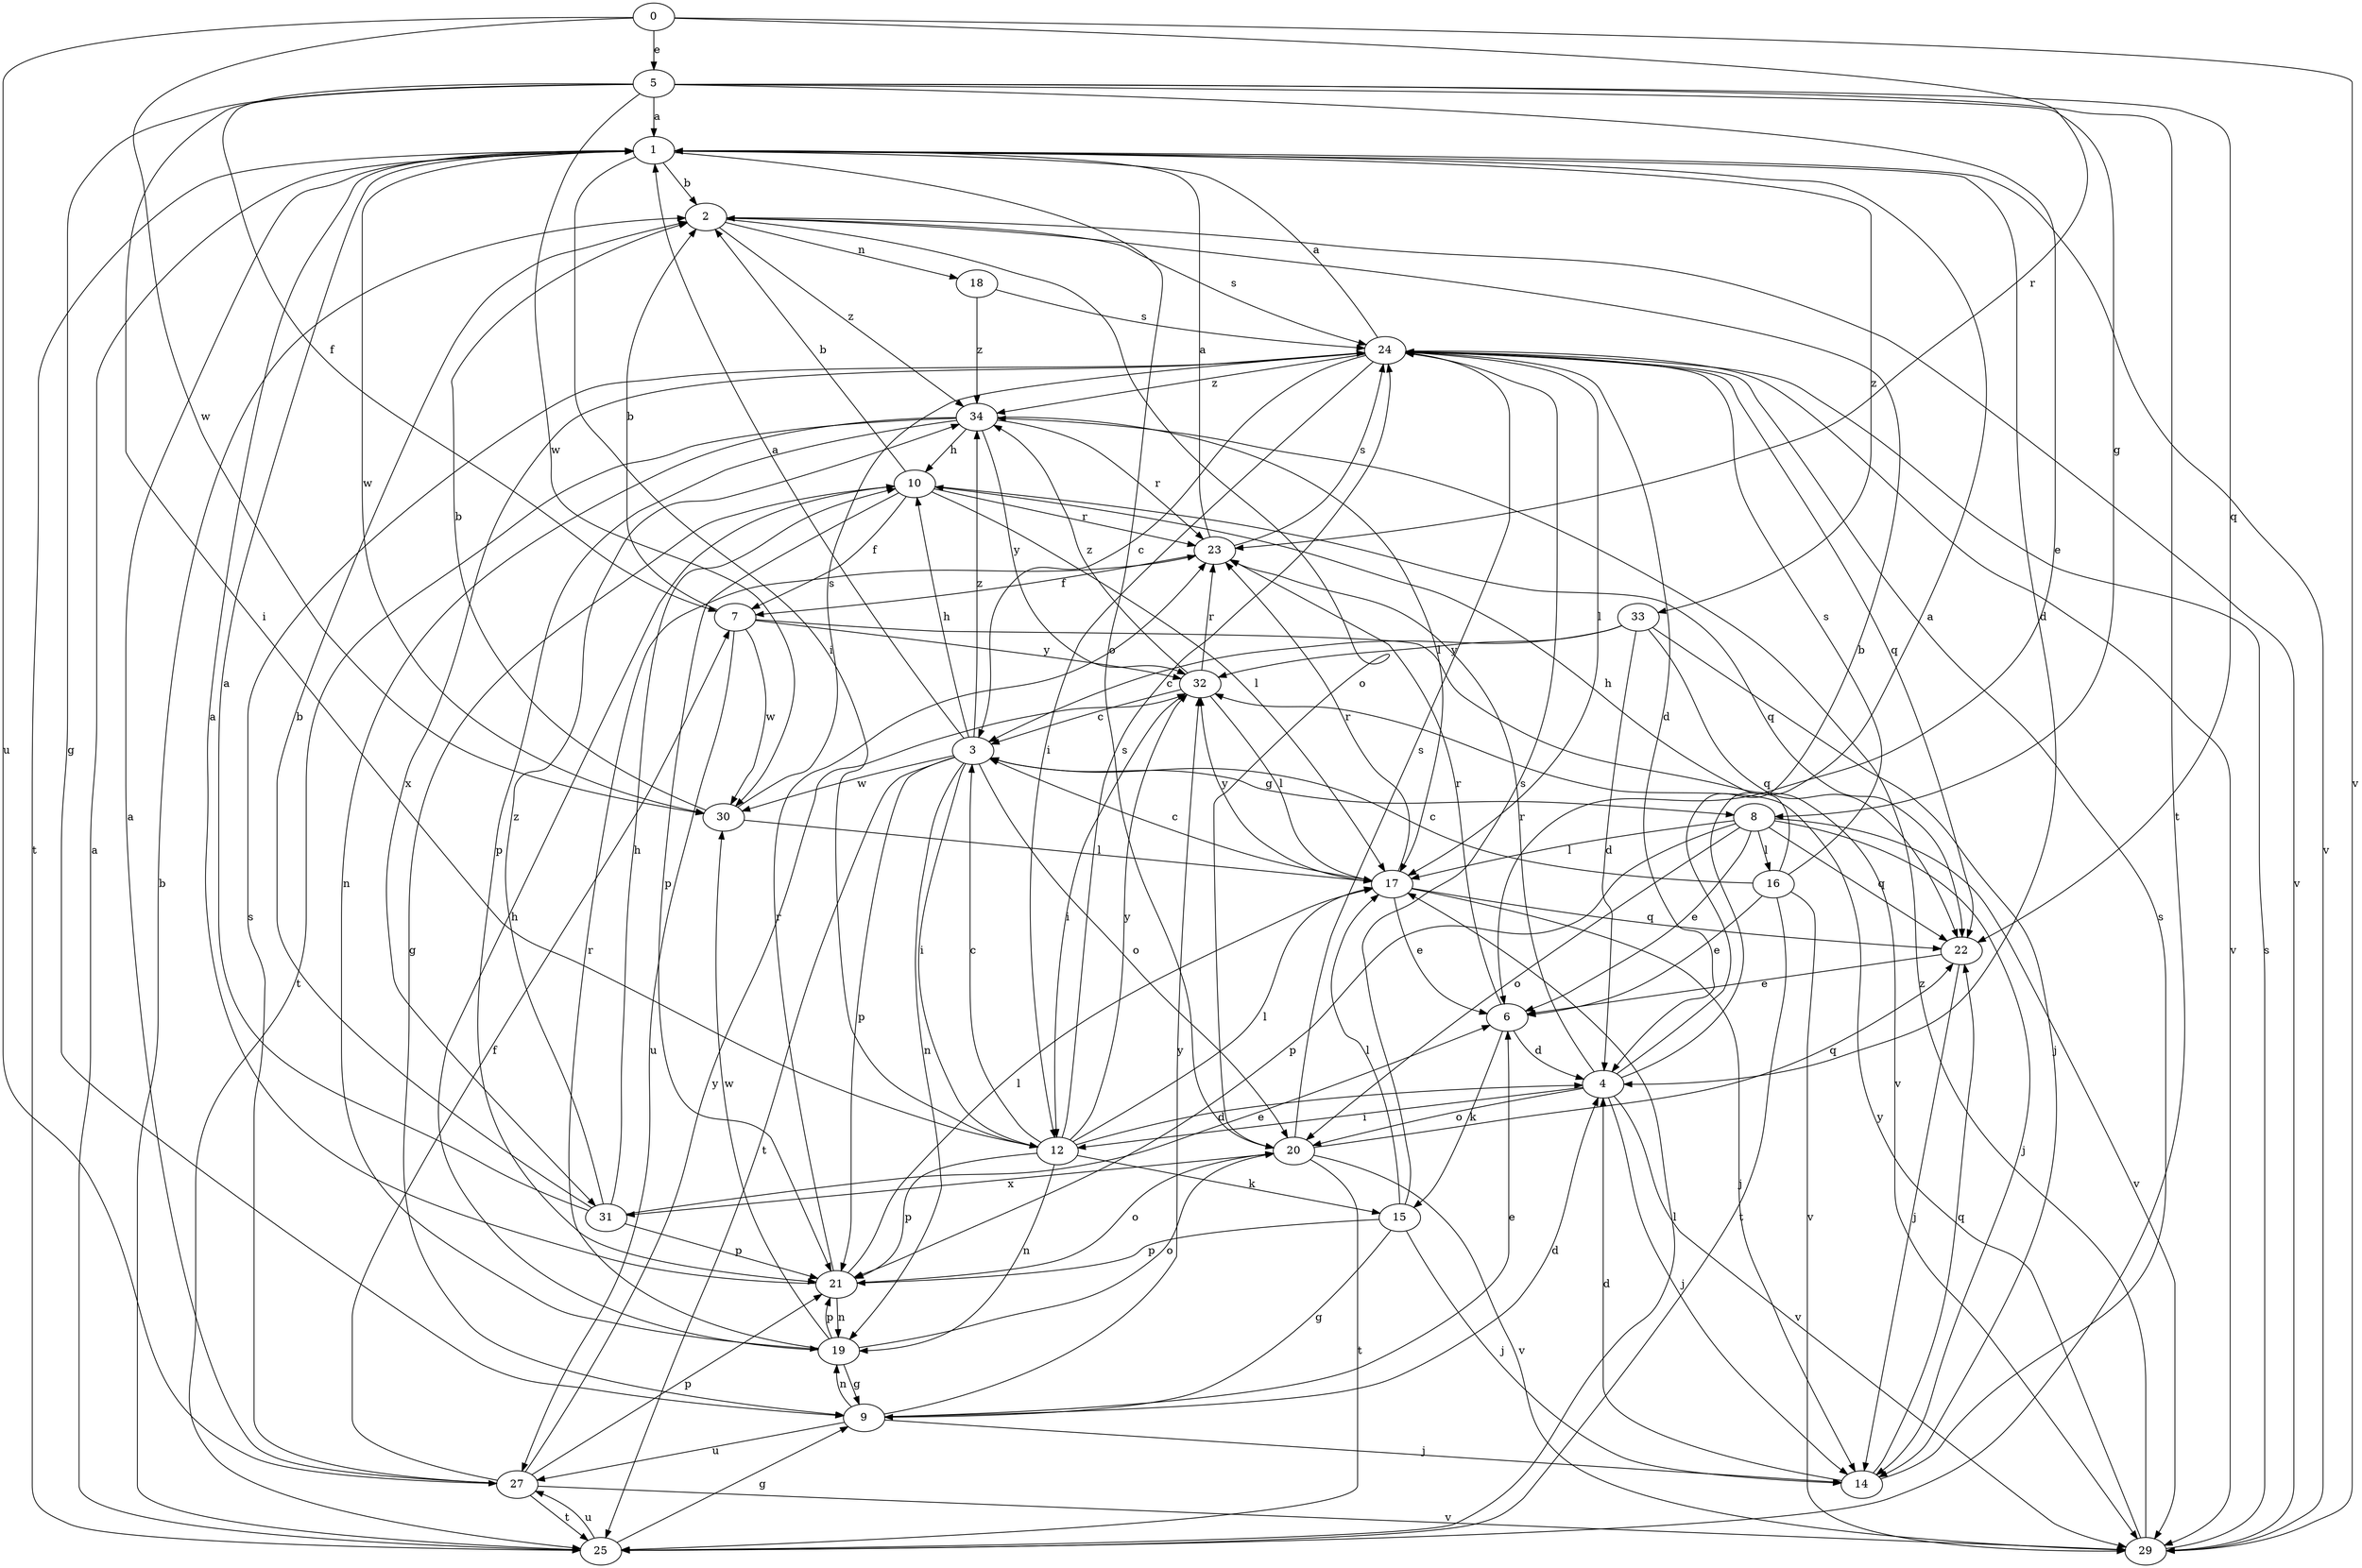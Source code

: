 strict digraph  {
0;
1;
2;
3;
4;
5;
6;
7;
8;
9;
10;
12;
14;
15;
16;
17;
18;
19;
20;
21;
22;
23;
24;
25;
27;
29;
30;
31;
32;
33;
34;
0 -> 5  [label=e];
0 -> 23  [label=r];
0 -> 27  [label=u];
0 -> 29  [label=v];
0 -> 30  [label=w];
1 -> 2  [label=b];
1 -> 4  [label=d];
1 -> 12  [label=i];
1 -> 20  [label=o];
1 -> 25  [label=t];
1 -> 29  [label=v];
1 -> 30  [label=w];
1 -> 33  [label=z];
2 -> 18  [label=n];
2 -> 20  [label=o];
2 -> 24  [label=s];
2 -> 29  [label=v];
2 -> 34  [label=z];
3 -> 1  [label=a];
3 -> 8  [label=g];
3 -> 10  [label=h];
3 -> 12  [label=i];
3 -> 19  [label=n];
3 -> 20  [label=o];
3 -> 21  [label=p];
3 -> 25  [label=t];
3 -> 30  [label=w];
3 -> 34  [label=z];
4 -> 1  [label=a];
4 -> 2  [label=b];
4 -> 12  [label=i];
4 -> 14  [label=j];
4 -> 20  [label=o];
4 -> 23  [label=r];
4 -> 29  [label=v];
5 -> 1  [label=a];
5 -> 6  [label=e];
5 -> 7  [label=f];
5 -> 8  [label=g];
5 -> 9  [label=g];
5 -> 12  [label=i];
5 -> 22  [label=q];
5 -> 25  [label=t];
5 -> 30  [label=w];
6 -> 4  [label=d];
6 -> 15  [label=k];
6 -> 23  [label=r];
7 -> 2  [label=b];
7 -> 27  [label=u];
7 -> 29  [label=v];
7 -> 30  [label=w];
7 -> 32  [label=y];
8 -> 6  [label=e];
8 -> 14  [label=j];
8 -> 16  [label=l];
8 -> 17  [label=l];
8 -> 20  [label=o];
8 -> 21  [label=p];
8 -> 22  [label=q];
8 -> 29  [label=v];
9 -> 4  [label=d];
9 -> 6  [label=e];
9 -> 14  [label=j];
9 -> 19  [label=n];
9 -> 27  [label=u];
9 -> 32  [label=y];
10 -> 2  [label=b];
10 -> 7  [label=f];
10 -> 9  [label=g];
10 -> 17  [label=l];
10 -> 21  [label=p];
10 -> 22  [label=q];
10 -> 23  [label=r];
12 -> 3  [label=c];
12 -> 4  [label=d];
12 -> 15  [label=k];
12 -> 17  [label=l];
12 -> 19  [label=n];
12 -> 21  [label=p];
12 -> 24  [label=s];
12 -> 32  [label=y];
14 -> 4  [label=d];
14 -> 22  [label=q];
14 -> 24  [label=s];
15 -> 9  [label=g];
15 -> 14  [label=j];
15 -> 17  [label=l];
15 -> 21  [label=p];
15 -> 24  [label=s];
16 -> 3  [label=c];
16 -> 6  [label=e];
16 -> 10  [label=h];
16 -> 24  [label=s];
16 -> 25  [label=t];
16 -> 29  [label=v];
17 -> 3  [label=c];
17 -> 6  [label=e];
17 -> 14  [label=j];
17 -> 22  [label=q];
17 -> 23  [label=r];
17 -> 32  [label=y];
18 -> 24  [label=s];
18 -> 34  [label=z];
19 -> 9  [label=g];
19 -> 10  [label=h];
19 -> 20  [label=o];
19 -> 21  [label=p];
19 -> 23  [label=r];
19 -> 30  [label=w];
20 -> 22  [label=q];
20 -> 24  [label=s];
20 -> 25  [label=t];
20 -> 29  [label=v];
20 -> 31  [label=x];
21 -> 1  [label=a];
21 -> 17  [label=l];
21 -> 19  [label=n];
21 -> 20  [label=o];
21 -> 23  [label=r];
22 -> 6  [label=e];
22 -> 14  [label=j];
23 -> 1  [label=a];
23 -> 7  [label=f];
23 -> 24  [label=s];
24 -> 1  [label=a];
24 -> 3  [label=c];
24 -> 4  [label=d];
24 -> 12  [label=i];
24 -> 17  [label=l];
24 -> 22  [label=q];
24 -> 29  [label=v];
24 -> 31  [label=x];
24 -> 34  [label=z];
25 -> 1  [label=a];
25 -> 2  [label=b];
25 -> 9  [label=g];
25 -> 17  [label=l];
25 -> 27  [label=u];
27 -> 1  [label=a];
27 -> 7  [label=f];
27 -> 21  [label=p];
27 -> 24  [label=s];
27 -> 25  [label=t];
27 -> 29  [label=v];
27 -> 32  [label=y];
29 -> 24  [label=s];
29 -> 32  [label=y];
29 -> 34  [label=z];
30 -> 2  [label=b];
30 -> 17  [label=l];
30 -> 24  [label=s];
31 -> 1  [label=a];
31 -> 2  [label=b];
31 -> 6  [label=e];
31 -> 10  [label=h];
31 -> 21  [label=p];
31 -> 34  [label=z];
32 -> 3  [label=c];
32 -> 12  [label=i];
32 -> 17  [label=l];
32 -> 23  [label=r];
32 -> 34  [label=z];
33 -> 3  [label=c];
33 -> 4  [label=d];
33 -> 14  [label=j];
33 -> 22  [label=q];
33 -> 32  [label=y];
34 -> 10  [label=h];
34 -> 17  [label=l];
34 -> 19  [label=n];
34 -> 21  [label=p];
34 -> 23  [label=r];
34 -> 25  [label=t];
34 -> 32  [label=y];
}
